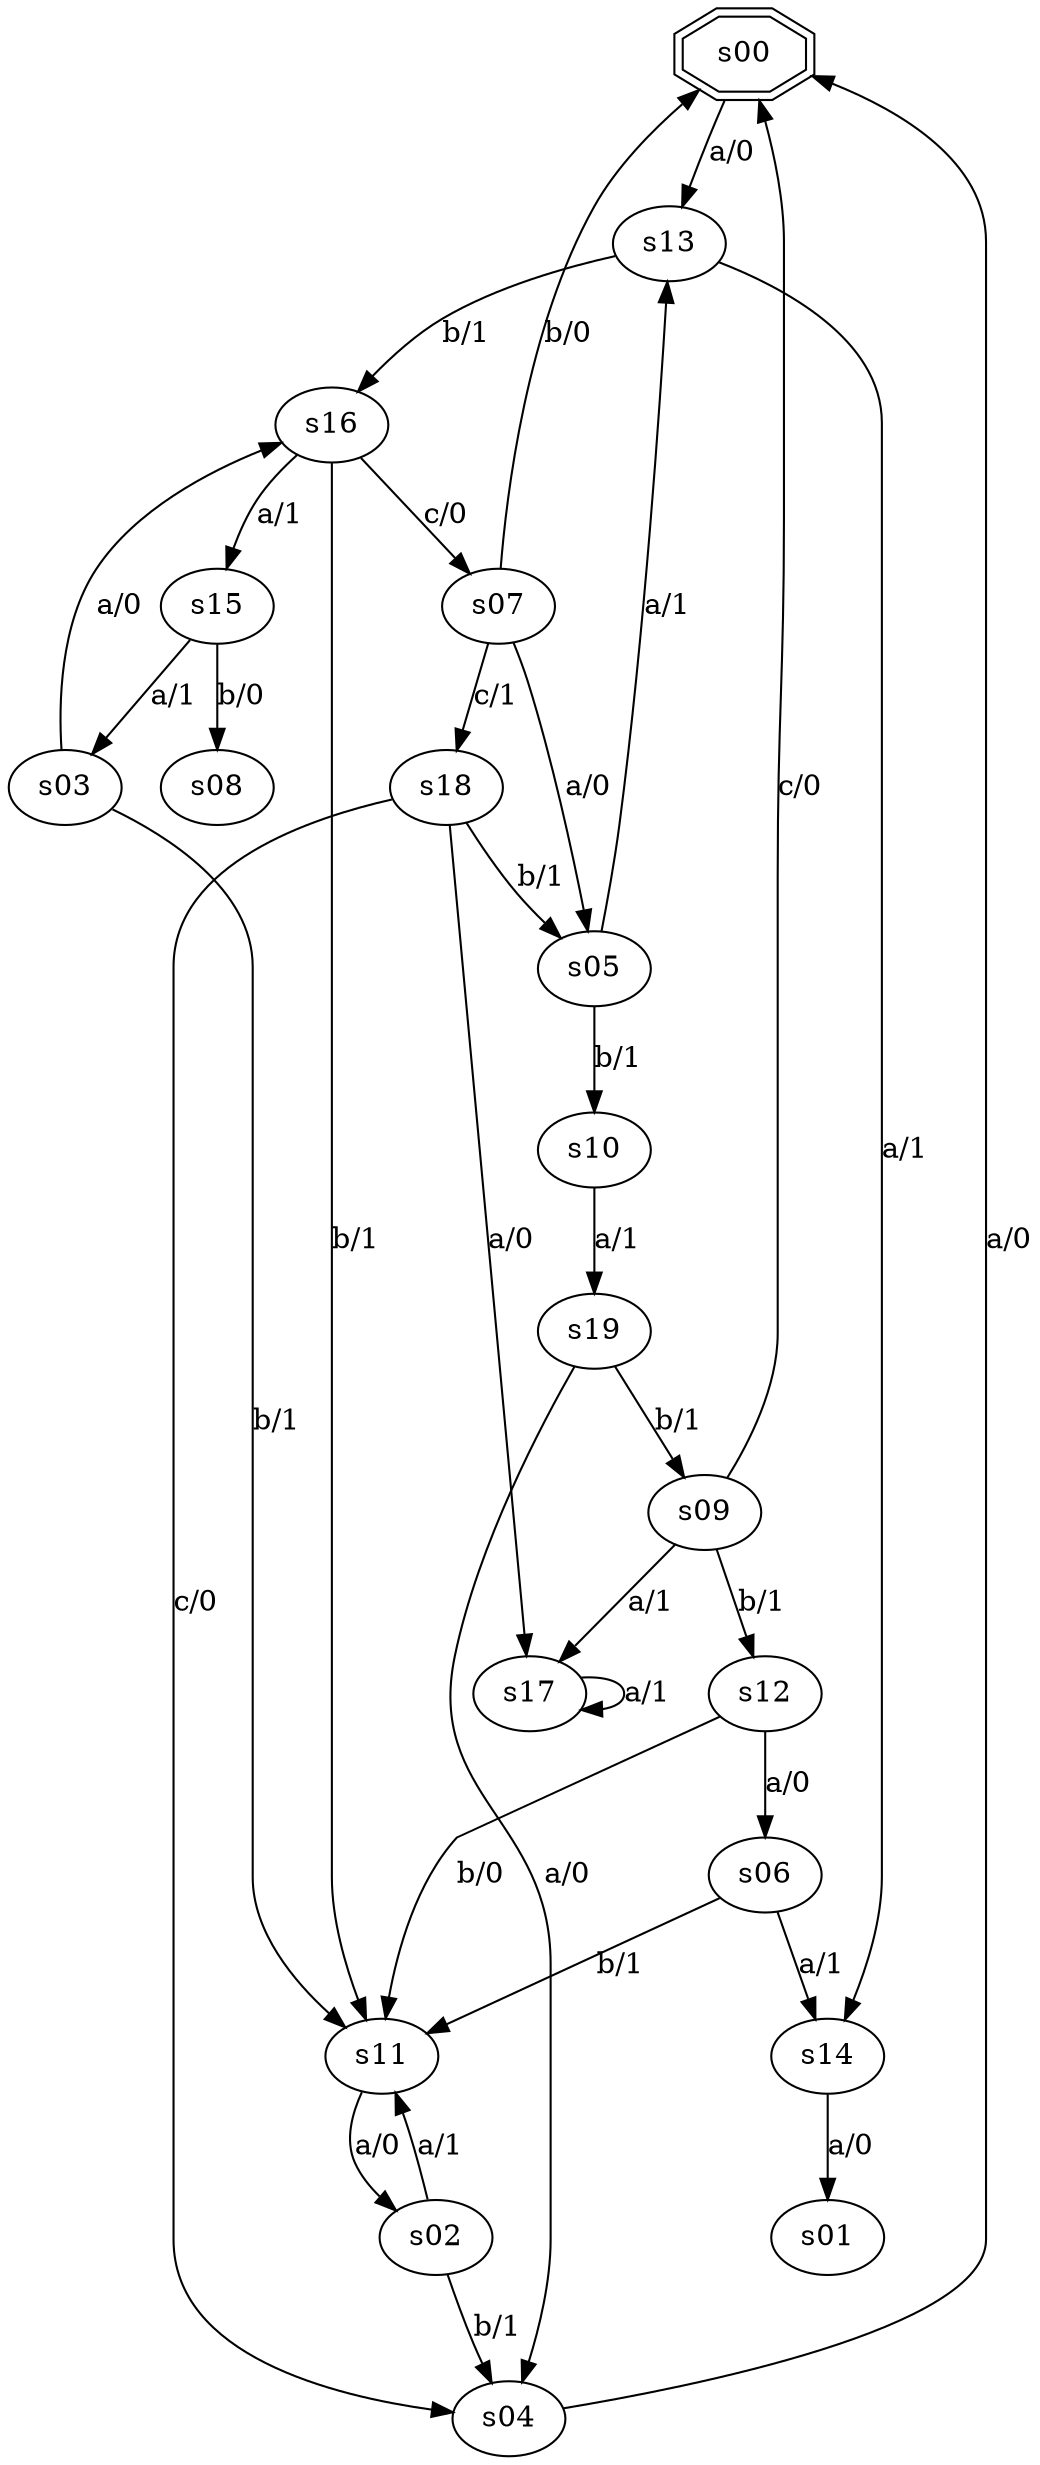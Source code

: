 digraph graph_035 {
	s00 -> s13 [label="a/0"];
	s02 -> s11 [label="a/1"];
	s02 -> s04 [label="b/1"];
	s03 -> s16 [label="a/0"];
	s03 -> s11 [label="b/1"];
	s04 -> s00 [label="a/0"];
	s05 -> s13 [label="a/1"];
	s05 -> s10 [label="b/1"];
	s06 -> s14 [label="a/1"];
	s06 -> s11 [label="b/1"];
	s07 -> s05 [label="a/0"];
	s07 -> s00 [label="b/0"];
	s07 -> s18 [label="c/1"];
	s09 -> s17 [label="a/1"];
	s09 -> s12 [label="b/1"];
	s09 -> s00 [label="c/0"];
	s10 -> s19 [label="a/1"];
	s11 -> s02 [label="a/0"];
	s12 -> s06 [label="a/0"];
	s12 -> s11 [label="b/0"];
	s13 -> s14 [label="a/1"];
	s13 -> s16 [label="b/1"];
	s14 -> s01 [label="a/0"];
	s15 -> s03 [label="a/1"];
	s15 -> s08 [label="b/0"];
	s16 -> s15 [label="a/1"];
	s16 -> s11 [label="b/1"];
	s16 -> s07 [label="c/0"];
	s17 -> s17 [label="a/1"];
	s18 -> s17 [label="a/0"];
	s18 -> s05 [label="b/1"];
	s18 -> s04 [label="c/0"];
	s19 -> s04 [label="a/0"];
	s19 -> s09 [label="b/1"];
	s00 [shape=doubleoctagon];
}
